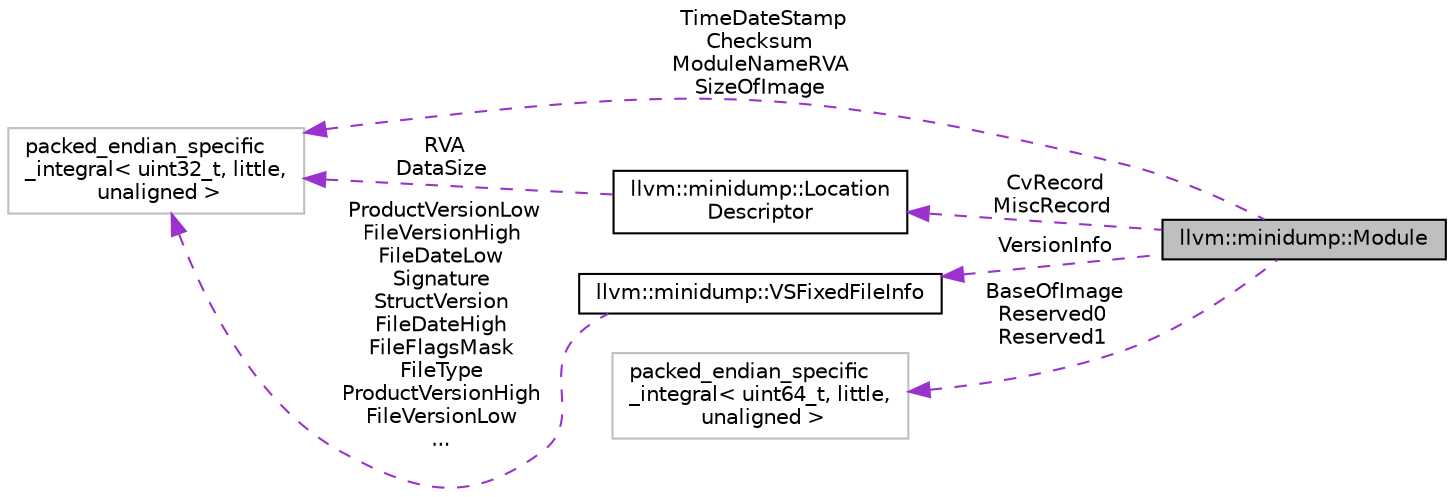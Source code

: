 digraph "llvm::minidump::Module"
{
 // LATEX_PDF_SIZE
  bgcolor="transparent";
  edge [fontname="Helvetica",fontsize="10",labelfontname="Helvetica",labelfontsize="10"];
  node [fontname="Helvetica",fontsize="10",shape=record];
  rankdir="LR";
  Node1 [label="llvm::minidump::Module",height=0.2,width=0.4,color="black", fillcolor="grey75", style="filled", fontcolor="black",tooltip=" "];
  Node2 -> Node1 [dir="back",color="darkorchid3",fontsize="10",style="dashed",label=" CvRecord\nMiscRecord" ,fontname="Helvetica"];
  Node2 [label="llvm::minidump::Location\lDescriptor",height=0.2,width=0.4,color="black",URL="$structllvm_1_1minidump_1_1LocationDescriptor.html",tooltip="Specifies the location (and size) of various objects in the minidump file."];
  Node3 -> Node2 [dir="back",color="darkorchid3",fontsize="10",style="dashed",label=" RVA\nDataSize" ,fontname="Helvetica"];
  Node3 [label="packed_endian_specific\l_integral\< uint32_t, little,\l unaligned \>",height=0.2,width=0.4,color="grey75",tooltip=" "];
  Node4 -> Node1 [dir="back",color="darkorchid3",fontsize="10",style="dashed",label=" BaseOfImage\nReserved0\nReserved1" ,fontname="Helvetica"];
  Node4 [label="packed_endian_specific\l_integral\< uint64_t, little,\l unaligned \>",height=0.2,width=0.4,color="grey75",tooltip=" "];
  Node5 -> Node1 [dir="back",color="darkorchid3",fontsize="10",style="dashed",label=" VersionInfo" ,fontname="Helvetica"];
  Node5 [label="llvm::minidump::VSFixedFileInfo",height=0.2,width=0.4,color="black",URL="$structllvm_1_1minidump_1_1VSFixedFileInfo.html",tooltip=" "];
  Node3 -> Node5 [dir="back",color="darkorchid3",fontsize="10",style="dashed",label=" ProductVersionLow\nFileVersionHigh\nFileDateLow\nSignature\nStructVersion\nFileDateHigh\nFileFlagsMask\nFileType\nProductVersionHigh\nFileVersionLow\n..." ,fontname="Helvetica"];
  Node3 -> Node1 [dir="back",color="darkorchid3",fontsize="10",style="dashed",label=" TimeDateStamp\nChecksum\nModuleNameRVA\nSizeOfImage" ,fontname="Helvetica"];
}
